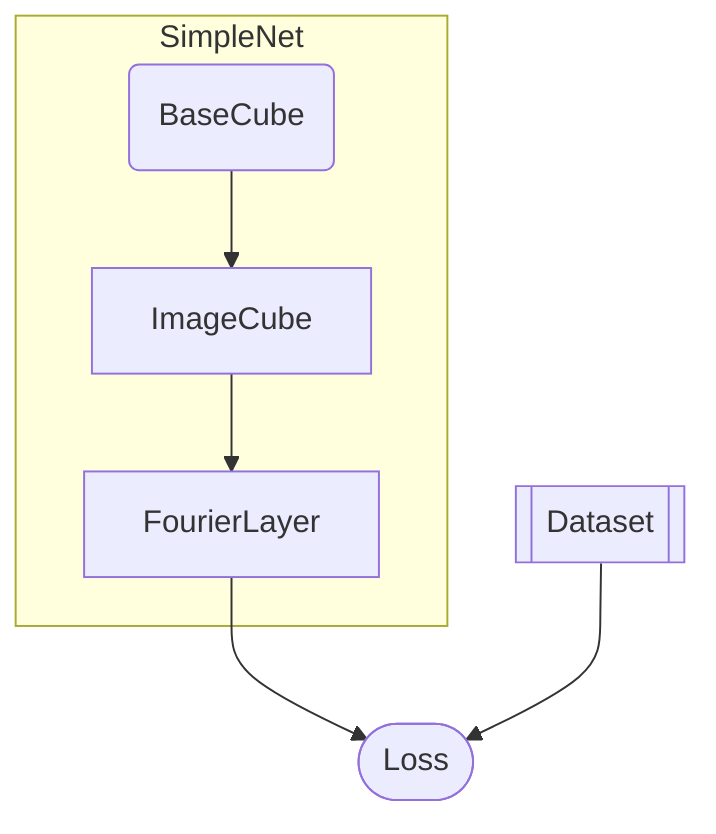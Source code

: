 graph TD
    subgraph SimpleNet
    bc(BaseCube) --> ImageCube 
    ImageCube --> FourierLayer
    end
    FourierLayer --> il([Loss])
    ad[[Dataset]] --> il([Loss])